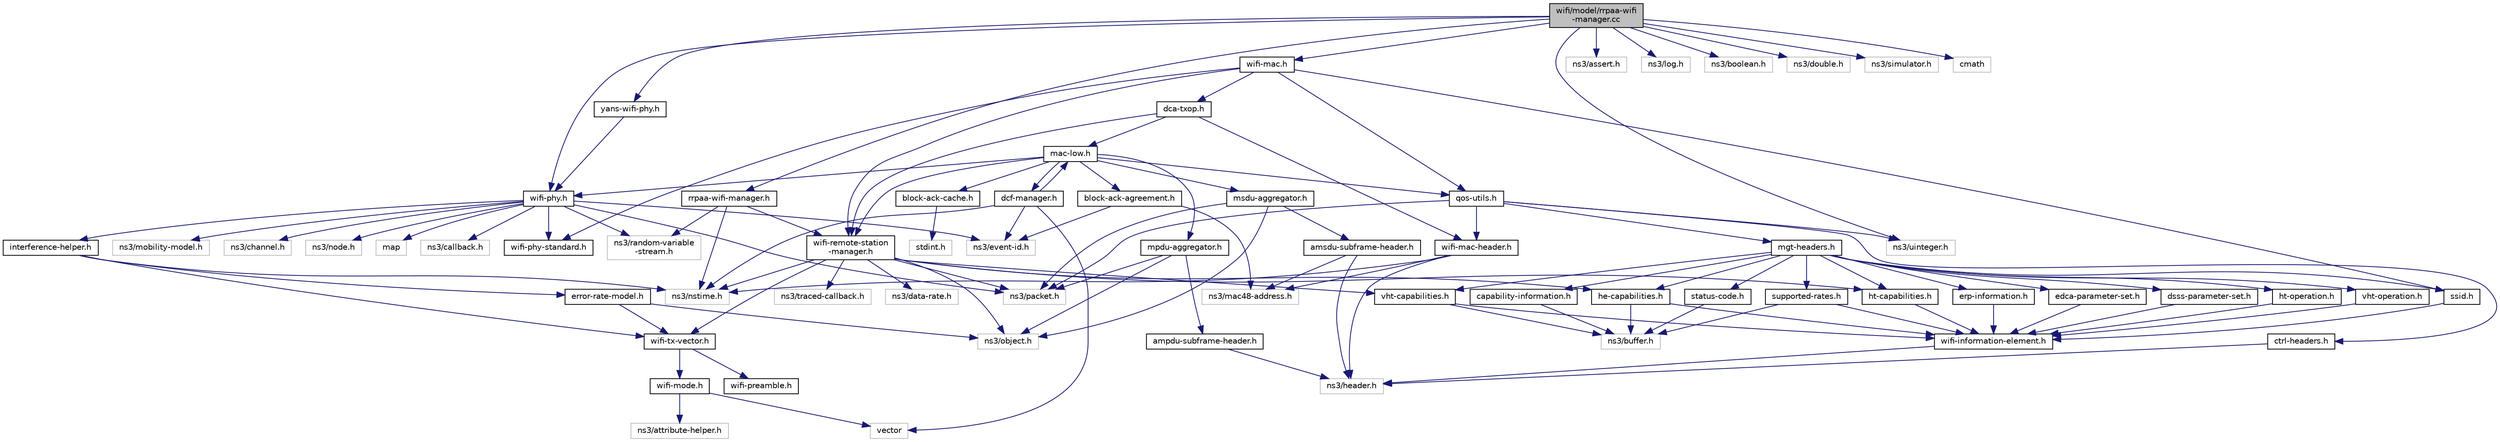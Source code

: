 digraph "wifi/model/rrpaa-wifi-manager.cc"
{
  edge [fontname="Helvetica",fontsize="10",labelfontname="Helvetica",labelfontsize="10"];
  node [fontname="Helvetica",fontsize="10",shape=record];
  Node1 [label="wifi/model/rrpaa-wifi\l-manager.cc",height=0.2,width=0.4,color="black", fillcolor="grey75", style="filled", fontcolor="black"];
  Node1 -> Node2 [color="midnightblue",fontsize="10",style="solid"];
  Node2 [label="rrpaa-wifi-manager.h",height=0.2,width=0.4,color="black", fillcolor="white", style="filled",URL="$da/de5/rrpaa-wifi-manager_8h.html"];
  Node2 -> Node3 [color="midnightblue",fontsize="10",style="solid"];
  Node3 [label="ns3/nstime.h",height=0.2,width=0.4,color="grey75", fillcolor="white", style="filled"];
  Node2 -> Node4 [color="midnightblue",fontsize="10",style="solid"];
  Node4 [label="ns3/random-variable\l-stream.h",height=0.2,width=0.4,color="grey75", fillcolor="white", style="filled"];
  Node2 -> Node5 [color="midnightblue",fontsize="10",style="solid"];
  Node5 [label="wifi-remote-station\l-manager.h",height=0.2,width=0.4,color="black", fillcolor="white", style="filled",URL="$de/db6/wifi-remote-station-manager_8h.html"];
  Node5 -> Node6 [color="midnightblue",fontsize="10",style="solid"];
  Node6 [label="ns3/traced-callback.h",height=0.2,width=0.4,color="grey75", fillcolor="white", style="filled"];
  Node5 -> Node7 [color="midnightblue",fontsize="10",style="solid"];
  Node7 [label="ns3/packet.h",height=0.2,width=0.4,color="grey75", fillcolor="white", style="filled"];
  Node5 -> Node8 [color="midnightblue",fontsize="10",style="solid"];
  Node8 [label="ns3/object.h",height=0.2,width=0.4,color="grey75", fillcolor="white", style="filled"];
  Node5 -> Node3 [color="midnightblue",fontsize="10",style="solid"];
  Node5 -> Node9 [color="midnightblue",fontsize="10",style="solid"];
  Node9 [label="ns3/data-rate.h",height=0.2,width=0.4,color="grey75", fillcolor="white", style="filled"];
  Node5 -> Node10 [color="midnightblue",fontsize="10",style="solid"];
  Node10 [label="wifi-tx-vector.h",height=0.2,width=0.4,color="black", fillcolor="white", style="filled",URL="$d6/d4e/wifi-tx-vector_8h.html"];
  Node10 -> Node11 [color="midnightblue",fontsize="10",style="solid"];
  Node11 [label="wifi-mode.h",height=0.2,width=0.4,color="black", fillcolor="white", style="filled",URL="$d1/d96/wifi-mode_8h.html"];
  Node11 -> Node12 [color="midnightblue",fontsize="10",style="solid"];
  Node12 [label="vector",height=0.2,width=0.4,color="grey75", fillcolor="white", style="filled"];
  Node11 -> Node13 [color="midnightblue",fontsize="10",style="solid"];
  Node13 [label="ns3/attribute-helper.h",height=0.2,width=0.4,color="grey75", fillcolor="white", style="filled"];
  Node10 -> Node14 [color="midnightblue",fontsize="10",style="solid"];
  Node14 [label="wifi-preamble.h",height=0.2,width=0.4,color="black", fillcolor="white", style="filled",URL="$d9/d85/wifi-preamble_8h.html"];
  Node5 -> Node15 [color="midnightblue",fontsize="10",style="solid"];
  Node15 [label="ht-capabilities.h",height=0.2,width=0.4,color="black", fillcolor="white", style="filled",URL="$d6/d3c/ht-capabilities_8h.html"];
  Node15 -> Node16 [color="midnightblue",fontsize="10",style="solid"];
  Node16 [label="wifi-information-element.h",height=0.2,width=0.4,color="black", fillcolor="white", style="filled",URL="$d6/d96/wifi-information-element_8h.html"];
  Node16 -> Node17 [color="midnightblue",fontsize="10",style="solid"];
  Node17 [label="ns3/header.h",height=0.2,width=0.4,color="grey75", fillcolor="white", style="filled"];
  Node5 -> Node18 [color="midnightblue",fontsize="10",style="solid"];
  Node18 [label="vht-capabilities.h",height=0.2,width=0.4,color="black", fillcolor="white", style="filled",URL="$df/d6a/vht-capabilities_8h.html"];
  Node18 -> Node19 [color="midnightblue",fontsize="10",style="solid"];
  Node19 [label="ns3/buffer.h",height=0.2,width=0.4,color="grey75", fillcolor="white", style="filled"];
  Node18 -> Node16 [color="midnightblue",fontsize="10",style="solid"];
  Node5 -> Node20 [color="midnightblue",fontsize="10",style="solid"];
  Node20 [label="he-capabilities.h",height=0.2,width=0.4,color="black", fillcolor="white", style="filled",URL="$db/d47/he-capabilities_8h.html"];
  Node20 -> Node19 [color="midnightblue",fontsize="10",style="solid"];
  Node20 -> Node16 [color="midnightblue",fontsize="10",style="solid"];
  Node1 -> Node21 [color="midnightblue",fontsize="10",style="solid"];
  Node21 [label="yans-wifi-phy.h",height=0.2,width=0.4,color="black", fillcolor="white", style="filled",URL="$dd/d0f/yans-wifi-phy_8h.html"];
  Node21 -> Node22 [color="midnightblue",fontsize="10",style="solid"];
  Node22 [label="wifi-phy.h",height=0.2,width=0.4,color="black", fillcolor="white", style="filled",URL="$d5/d72/wifi-phy_8h.html"];
  Node22 -> Node23 [color="midnightblue",fontsize="10",style="solid"];
  Node23 [label="map",height=0.2,width=0.4,color="grey75", fillcolor="white", style="filled"];
  Node22 -> Node24 [color="midnightblue",fontsize="10",style="solid"];
  Node24 [label="ns3/callback.h",height=0.2,width=0.4,color="grey75", fillcolor="white", style="filled"];
  Node22 -> Node25 [color="midnightblue",fontsize="10",style="solid"];
  Node25 [label="ns3/event-id.h",height=0.2,width=0.4,color="grey75", fillcolor="white", style="filled"];
  Node22 -> Node7 [color="midnightblue",fontsize="10",style="solid"];
  Node22 -> Node26 [color="midnightblue",fontsize="10",style="solid"];
  Node26 [label="ns3/mobility-model.h",height=0.2,width=0.4,color="grey75", fillcolor="white", style="filled"];
  Node22 -> Node4 [color="midnightblue",fontsize="10",style="solid"];
  Node22 -> Node27 [color="midnightblue",fontsize="10",style="solid"];
  Node27 [label="ns3/channel.h",height=0.2,width=0.4,color="grey75", fillcolor="white", style="filled"];
  Node22 -> Node28 [color="midnightblue",fontsize="10",style="solid"];
  Node28 [label="wifi-phy-standard.h",height=0.2,width=0.4,color="black", fillcolor="white", style="filled",URL="$d6/d22/wifi-phy-standard_8h.html"];
  Node22 -> Node29 [color="midnightblue",fontsize="10",style="solid"];
  Node29 [label="interference-helper.h",height=0.2,width=0.4,color="black", fillcolor="white", style="filled",URL="$d7/d62/interference-helper_8h.html"];
  Node29 -> Node3 [color="midnightblue",fontsize="10",style="solid"];
  Node29 -> Node10 [color="midnightblue",fontsize="10",style="solid"];
  Node29 -> Node30 [color="midnightblue",fontsize="10",style="solid"];
  Node30 [label="error-rate-model.h",height=0.2,width=0.4,color="black", fillcolor="white", style="filled",URL="$df/de2/error-rate-model_8h.html"];
  Node30 -> Node10 [color="midnightblue",fontsize="10",style="solid"];
  Node30 -> Node8 [color="midnightblue",fontsize="10",style="solid"];
  Node22 -> Node31 [color="midnightblue",fontsize="10",style="solid"];
  Node31 [label="ns3/node.h",height=0.2,width=0.4,color="grey75", fillcolor="white", style="filled"];
  Node1 -> Node22 [color="midnightblue",fontsize="10",style="solid"];
  Node1 -> Node32 [color="midnightblue",fontsize="10",style="solid"];
  Node32 [label="wifi-mac.h",height=0.2,width=0.4,color="black", fillcolor="white", style="filled",URL="$df/db0/wifi-mac_8h.html"];
  Node32 -> Node28 [color="midnightblue",fontsize="10",style="solid"];
  Node32 -> Node5 [color="midnightblue",fontsize="10",style="solid"];
  Node32 -> Node33 [color="midnightblue",fontsize="10",style="solid"];
  Node33 [label="dca-txop.h",height=0.2,width=0.4,color="black", fillcolor="white", style="filled",URL="$d3/d11/dca-txop_8h.html"];
  Node33 -> Node34 [color="midnightblue",fontsize="10",style="solid"];
  Node34 [label="mac-low.h",height=0.2,width=0.4,color="black", fillcolor="white", style="filled",URL="$db/d17/mac-low_8h.html"];
  Node34 -> Node22 [color="midnightblue",fontsize="10",style="solid"];
  Node34 -> Node35 [color="midnightblue",fontsize="10",style="solid"];
  Node35 [label="dcf-manager.h",height=0.2,width=0.4,color="black", fillcolor="white", style="filled",URL="$d5/d53/dcf-manager_8h.html"];
  Node35 -> Node34 [color="midnightblue",fontsize="10",style="solid"];
  Node35 -> Node25 [color="midnightblue",fontsize="10",style="solid"];
  Node35 -> Node3 [color="midnightblue",fontsize="10",style="solid"];
  Node35 -> Node12 [color="midnightblue",fontsize="10",style="solid"];
  Node34 -> Node5 [color="midnightblue",fontsize="10",style="solid"];
  Node34 -> Node36 [color="midnightblue",fontsize="10",style="solid"];
  Node36 [label="block-ack-agreement.h",height=0.2,width=0.4,color="black", fillcolor="white", style="filled",URL="$dd/d5a/block-ack-agreement_8h.html"];
  Node36 -> Node37 [color="midnightblue",fontsize="10",style="solid"];
  Node37 [label="ns3/mac48-address.h",height=0.2,width=0.4,color="grey75", fillcolor="white", style="filled"];
  Node36 -> Node25 [color="midnightblue",fontsize="10",style="solid"];
  Node34 -> Node38 [color="midnightblue",fontsize="10",style="solid"];
  Node38 [label="qos-utils.h",height=0.2,width=0.4,color="black", fillcolor="white", style="filled",URL="$da/df2/qos-utils_8h.html"];
  Node38 -> Node39 [color="midnightblue",fontsize="10",style="solid"];
  Node39 [label="ns3/uinteger.h",height=0.2,width=0.4,color="grey75", fillcolor="white", style="filled"];
  Node38 -> Node7 [color="midnightblue",fontsize="10",style="solid"];
  Node38 -> Node40 [color="midnightblue",fontsize="10",style="solid"];
  Node40 [label="wifi-mac-header.h",height=0.2,width=0.4,color="black", fillcolor="white", style="filled",URL="$d1/dec/wifi-mac-header_8h.html"];
  Node40 -> Node17 [color="midnightblue",fontsize="10",style="solid"];
  Node40 -> Node37 [color="midnightblue",fontsize="10",style="solid"];
  Node40 -> Node3 [color="midnightblue",fontsize="10",style="solid"];
  Node38 -> Node41 [color="midnightblue",fontsize="10",style="solid"];
  Node41 [label="ctrl-headers.h",height=0.2,width=0.4,color="black", fillcolor="white", style="filled",URL="$d7/d33/ctrl-headers_8h.html"];
  Node41 -> Node17 [color="midnightblue",fontsize="10",style="solid"];
  Node38 -> Node42 [color="midnightblue",fontsize="10",style="solid"];
  Node42 [label="mgt-headers.h",height=0.2,width=0.4,color="black", fillcolor="white", style="filled",URL="$d9/d91/mgt-headers_8h.html"];
  Node42 -> Node43 [color="midnightblue",fontsize="10",style="solid"];
  Node43 [label="status-code.h",height=0.2,width=0.4,color="black", fillcolor="white", style="filled",URL="$dd/dbc/status-code_8h.html"];
  Node43 -> Node19 [color="midnightblue",fontsize="10",style="solid"];
  Node42 -> Node44 [color="midnightblue",fontsize="10",style="solid"];
  Node44 [label="capability-information.h",height=0.2,width=0.4,color="black", fillcolor="white", style="filled",URL="$d5/d22/capability-information_8h.html"];
  Node44 -> Node19 [color="midnightblue",fontsize="10",style="solid"];
  Node42 -> Node45 [color="midnightblue",fontsize="10",style="solid"];
  Node45 [label="supported-rates.h",height=0.2,width=0.4,color="black", fillcolor="white", style="filled",URL="$da/d79/supported-rates_8h.html"];
  Node45 -> Node19 [color="midnightblue",fontsize="10",style="solid"];
  Node45 -> Node16 [color="midnightblue",fontsize="10",style="solid"];
  Node42 -> Node46 [color="midnightblue",fontsize="10",style="solid"];
  Node46 [label="ssid.h",height=0.2,width=0.4,color="black", fillcolor="white", style="filled",URL="$d8/dc8/ssid_8h.html"];
  Node46 -> Node16 [color="midnightblue",fontsize="10",style="solid"];
  Node42 -> Node47 [color="midnightblue",fontsize="10",style="solid"];
  Node47 [label="dsss-parameter-set.h",height=0.2,width=0.4,color="black", fillcolor="white", style="filled",URL="$dd/d66/dsss-parameter-set_8h.html"];
  Node47 -> Node16 [color="midnightblue",fontsize="10",style="solid"];
  Node42 -> Node15 [color="midnightblue",fontsize="10",style="solid"];
  Node42 -> Node48 [color="midnightblue",fontsize="10",style="solid"];
  Node48 [label="ht-operation.h",height=0.2,width=0.4,color="black", fillcolor="white", style="filled",URL="$d1/df4/ht-operation_8h.html"];
  Node48 -> Node16 [color="midnightblue",fontsize="10",style="solid"];
  Node42 -> Node18 [color="midnightblue",fontsize="10",style="solid"];
  Node42 -> Node49 [color="midnightblue",fontsize="10",style="solid"];
  Node49 [label="vht-operation.h",height=0.2,width=0.4,color="black", fillcolor="white", style="filled",URL="$da/db2/vht-operation_8h.html"];
  Node49 -> Node16 [color="midnightblue",fontsize="10",style="solid"];
  Node42 -> Node50 [color="midnightblue",fontsize="10",style="solid"];
  Node50 [label="erp-information.h",height=0.2,width=0.4,color="black", fillcolor="white", style="filled",URL="$de/d19/erp-information_8h.html"];
  Node50 -> Node16 [color="midnightblue",fontsize="10",style="solid"];
  Node42 -> Node51 [color="midnightblue",fontsize="10",style="solid"];
  Node51 [label="edca-parameter-set.h",height=0.2,width=0.4,color="black", fillcolor="white", style="filled",URL="$dd/d27/edca-parameter-set_8h.html"];
  Node51 -> Node16 [color="midnightblue",fontsize="10",style="solid"];
  Node42 -> Node20 [color="midnightblue",fontsize="10",style="solid"];
  Node34 -> Node52 [color="midnightblue",fontsize="10",style="solid"];
  Node52 [label="block-ack-cache.h",height=0.2,width=0.4,color="black", fillcolor="white", style="filled",URL="$d4/d75/block-ack-cache_8h.html"];
  Node52 -> Node53 [color="midnightblue",fontsize="10",style="solid"];
  Node53 [label="stdint.h",height=0.2,width=0.4,color="grey75", fillcolor="white", style="filled"];
  Node34 -> Node54 [color="midnightblue",fontsize="10",style="solid"];
  Node54 [label="mpdu-aggregator.h",height=0.2,width=0.4,color="black", fillcolor="white", style="filled",URL="$dd/d76/mpdu-aggregator_8h.html"];
  Node54 -> Node7 [color="midnightblue",fontsize="10",style="solid"];
  Node54 -> Node8 [color="midnightblue",fontsize="10",style="solid"];
  Node54 -> Node55 [color="midnightblue",fontsize="10",style="solid"];
  Node55 [label="ampdu-subframe-header.h",height=0.2,width=0.4,color="black", fillcolor="white", style="filled",URL="$d7/d98/ampdu-subframe-header_8h.html"];
  Node55 -> Node17 [color="midnightblue",fontsize="10",style="solid"];
  Node34 -> Node56 [color="midnightblue",fontsize="10",style="solid"];
  Node56 [label="msdu-aggregator.h",height=0.2,width=0.4,color="black", fillcolor="white", style="filled",URL="$d6/d8c/msdu-aggregator_8h.html"];
  Node56 -> Node7 [color="midnightblue",fontsize="10",style="solid"];
  Node56 -> Node8 [color="midnightblue",fontsize="10",style="solid"];
  Node56 -> Node57 [color="midnightblue",fontsize="10",style="solid"];
  Node57 [label="amsdu-subframe-header.h",height=0.2,width=0.4,color="black", fillcolor="white", style="filled",URL="$d8/d04/amsdu-subframe-header_8h.html"];
  Node57 -> Node17 [color="midnightblue",fontsize="10",style="solid"];
  Node57 -> Node37 [color="midnightblue",fontsize="10",style="solid"];
  Node33 -> Node40 [color="midnightblue",fontsize="10",style="solid"];
  Node33 -> Node5 [color="midnightblue",fontsize="10",style="solid"];
  Node32 -> Node46 [color="midnightblue",fontsize="10",style="solid"];
  Node32 -> Node38 [color="midnightblue",fontsize="10",style="solid"];
  Node1 -> Node58 [color="midnightblue",fontsize="10",style="solid"];
  Node58 [label="ns3/assert.h",height=0.2,width=0.4,color="grey75", fillcolor="white", style="filled"];
  Node1 -> Node59 [color="midnightblue",fontsize="10",style="solid"];
  Node59 [label="ns3/log.h",height=0.2,width=0.4,color="grey75", fillcolor="white", style="filled"];
  Node1 -> Node60 [color="midnightblue",fontsize="10",style="solid"];
  Node60 [label="ns3/boolean.h",height=0.2,width=0.4,color="grey75", fillcolor="white", style="filled"];
  Node1 -> Node61 [color="midnightblue",fontsize="10",style="solid"];
  Node61 [label="ns3/double.h",height=0.2,width=0.4,color="grey75", fillcolor="white", style="filled"];
  Node1 -> Node39 [color="midnightblue",fontsize="10",style="solid"];
  Node1 -> Node62 [color="midnightblue",fontsize="10",style="solid"];
  Node62 [label="ns3/simulator.h",height=0.2,width=0.4,color="grey75", fillcolor="white", style="filled"];
  Node1 -> Node63 [color="midnightblue",fontsize="10",style="solid"];
  Node63 [label="cmath",height=0.2,width=0.4,color="grey75", fillcolor="white", style="filled"];
}
